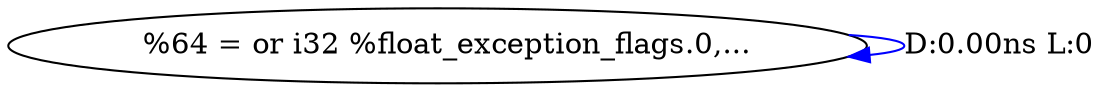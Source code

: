 digraph {
Node0x3748b50[label="  %64 = or i32 %float_exception_flags.0,..."];
Node0x3748b50 -> Node0x3748b50[label="D:0.00ns L:0",color=blue];
}
